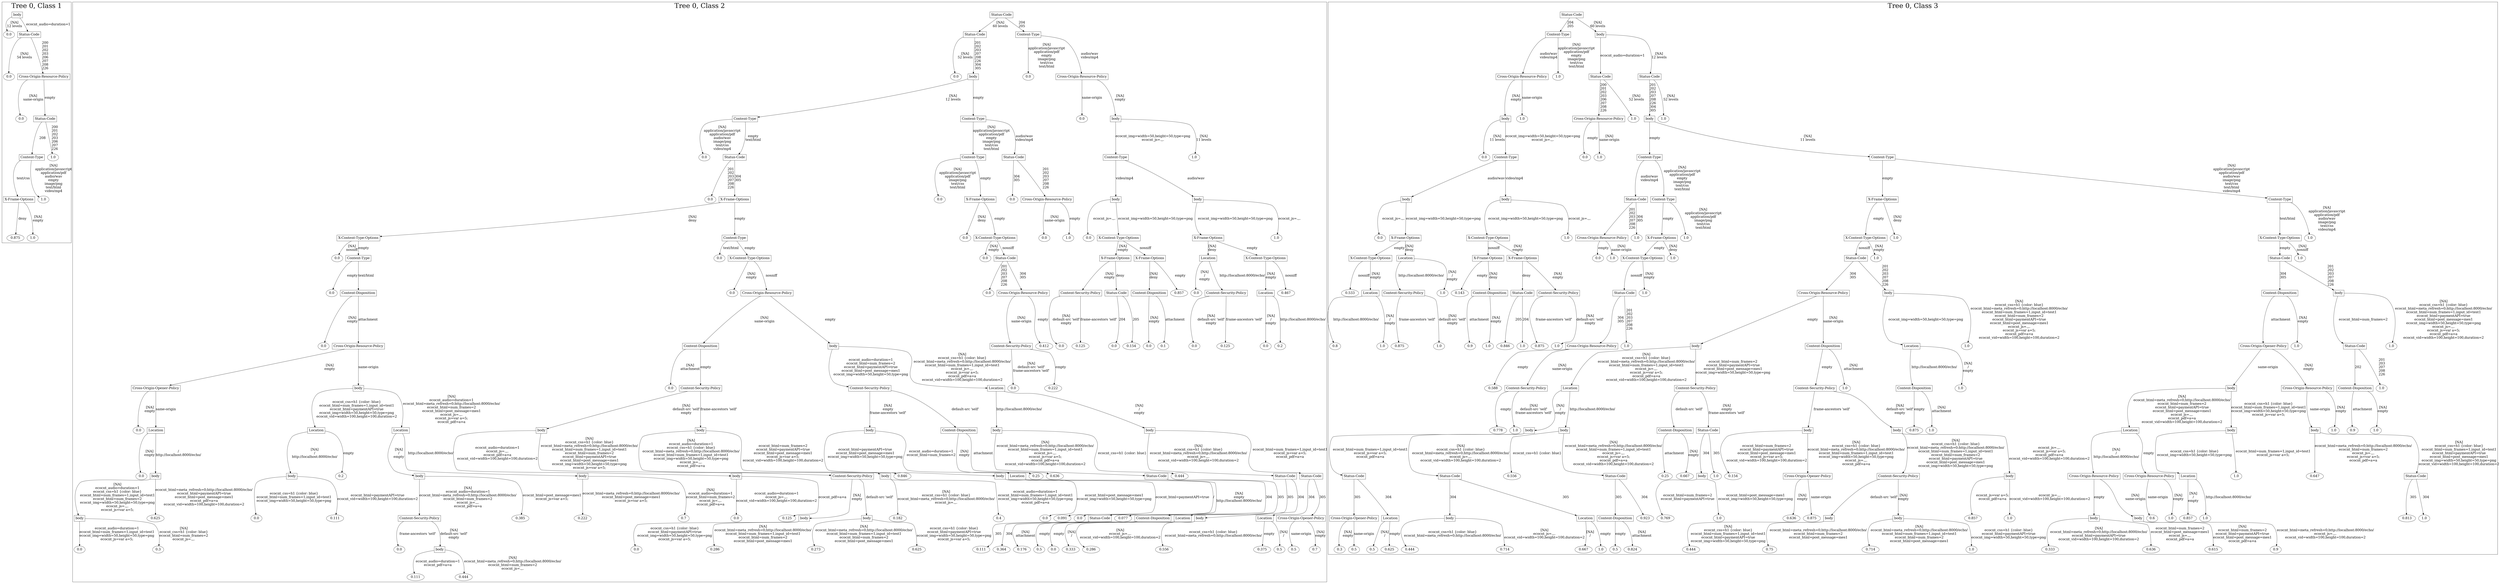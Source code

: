 /*
Generated by:
    http://https://github.com/h2oai/h2o-3/tree/master/h2o-genmodel/src/main/java/hex/genmodel/tools/PrintMojo.java
*/

/*
On a mac:

$ brew install graphviz
$ dot -Tpng file.gv -o file.png
$ open file.png
*/

digraph G {

subgraph cluster_0 {
/* Nodes */

/* Level 0 */
{
"SG_0_Node_0" [shape=box, fontsize=20, label="body"]
}

/* Level 1 */
{
"SG_0_Node_7" [fontsize=20, label="0.0"]
"SG_0_Node_1" [shape=box, fontsize=20, label="Status-Code"]
}

/* Level 2 */
{
"SG_0_Node_8" [fontsize=20, label="0.0"]
"SG_0_Node_2" [shape=box, fontsize=20, label="Cross-Origin-Resource-Policy"]
}

/* Level 3 */
{
"SG_0_Node_9" [fontsize=20, label="0.0"]
"SG_0_Node_3" [shape=box, fontsize=20, label="Status-Code"]
}

/* Level 4 */
{
"SG_0_Node_4" [shape=box, fontsize=20, label="Content-Type"]
"SG_0_Node_10" [fontsize=20, label="1.0"]
}

/* Level 5 */
{
"SG_0_Node_5" [shape=box, fontsize=20, label="X-Frame-Options"]
"SG_0_Node_11" [fontsize=20, label="1.0"]
}

/* Level 6 */
{
"SG_0_Node_12" [fontsize=20, label="0.875"]
"SG_0_Node_13" [fontsize=20, label="1.0"]
}

/* Edges */
"SG_0_Node_0" -> "SG_0_Node_7" [fontsize=20, label="[NA]
12 levels
"]
"SG_0_Node_0" -> "SG_0_Node_1" [fontsize=20, label="ecocnt_audio=duration=1
"]
"SG_0_Node_1" -> "SG_0_Node_8" [fontsize=20, label="[NA]
54 levels
"]
"SG_0_Node_1" -> "SG_0_Node_2" [fontsize=20, label="200
201
202
203
206
207
208
226
"]
"SG_0_Node_2" -> "SG_0_Node_9" [fontsize=20, label="[NA]
same-origin
"]
"SG_0_Node_2" -> "SG_0_Node_3" [fontsize=20, label="empty
"]
"SG_0_Node_3" -> "SG_0_Node_4" [fontsize=20, label="208
"]
"SG_0_Node_3" -> "SG_0_Node_10" [fontsize=20, label="200
201
202
203
206
207
226
"]
"SG_0_Node_4" -> "SG_0_Node_5" [fontsize=20, label="text/css
"]
"SG_0_Node_4" -> "SG_0_Node_11" [fontsize=20, label="[NA]
application/javascript
application/pdf
audio/wav
empty
image/png
text/html
video/mp4
"]
"SG_0_Node_5" -> "SG_0_Node_12" [fontsize=20, label="deny
"]
"SG_0_Node_5" -> "SG_0_Node_13" [fontsize=20, label="[NA]
empty
"]

fontsize=40
label="Tree 0, Class 1"
}

subgraph cluster_1 {
/* Nodes */

/* Level 0 */
{
"SG_1_Node_0" [shape=box, fontsize=20, label="Status-Code"]
}

/* Level 1 */
{
"SG_1_Node_1" [shape=box, fontsize=20, label="Status-Code"]
"SG_1_Node_2" [shape=box, fontsize=20, label="Content-Type"]
}

/* Level 2 */
{
"SG_1_Node_125" [fontsize=20, label="0.0"]
"SG_1_Node_4" [shape=box, fontsize=20, label="body"]
"SG_1_Node_126" [fontsize=20, label="0.0"]
"SG_1_Node_6" [shape=box, fontsize=20, label="Cross-Origin-Resource-Policy"]
}

/* Level 3 */
{
"SG_1_Node_7" [shape=box, fontsize=20, label="Content-Type"]
"SG_1_Node_8" [shape=box, fontsize=20, label="Content-Type"]
"SG_1_Node_127" [fontsize=20, label="0.0"]
"SG_1_Node_10" [shape=box, fontsize=20, label="body"]
}

/* Level 4 */
{
"SG_1_Node_128" [fontsize=20, label="0.0"]
"SG_1_Node_12" [shape=box, fontsize=20, label="Status-Code"]
"SG_1_Node_13" [shape=box, fontsize=20, label="Content-Type"]
"SG_1_Node_14" [shape=box, fontsize=20, label="Status-Code"]
"SG_1_Node_15" [shape=box, fontsize=20, label="Content-Type"]
"SG_1_Node_129" [fontsize=20, label="1.0"]
}

/* Level 5 */
{
"SG_1_Node_130" [fontsize=20, label="0.0"]
"SG_1_Node_17" [shape=box, fontsize=20, label="X-Frame-Options"]
"SG_1_Node_131" [fontsize=20, label="0.0"]
"SG_1_Node_19" [shape=box, fontsize=20, label="X-Frame-Options"]
"SG_1_Node_132" [fontsize=20, label="0.0"]
"SG_1_Node_20" [shape=box, fontsize=20, label="Cross-Origin-Resource-Policy"]
"SG_1_Node_21" [shape=box, fontsize=20, label="body"]
"SG_1_Node_22" [shape=box, fontsize=20, label="body"]
}

/* Level 6 */
{
"SG_1_Node_23" [shape=box, fontsize=20, label="X-Content-Type-Options"]
"SG_1_Node_24" [shape=box, fontsize=20, label="Content-Type"]
"SG_1_Node_133" [fontsize=20, label="0.0"]
"SG_1_Node_25" [shape=box, fontsize=20, label="X-Content-Type-Options"]
"SG_1_Node_134" [fontsize=20, label="0.0"]
"SG_1_Node_135" [fontsize=20, label="1.0"]
"SG_1_Node_136" [fontsize=20, label="0.0"]
"SG_1_Node_26" [shape=box, fontsize=20, label="X-Content-Type-Options"]
"SG_1_Node_27" [shape=box, fontsize=20, label="X-Frame-Options"]
"SG_1_Node_137" [fontsize=20, label="1.0"]
}

/* Level 7 */
{
"SG_1_Node_138" [fontsize=20, label="0.0"]
"SG_1_Node_28" [shape=box, fontsize=20, label="Content-Type"]
"SG_1_Node_139" [fontsize=20, label="0.0"]
"SG_1_Node_29" [shape=box, fontsize=20, label="X-Content-Type-Options"]
"SG_1_Node_140" [fontsize=20, label="0.0"]
"SG_1_Node_30" [shape=box, fontsize=20, label="Status-Code"]
"SG_1_Node_31" [shape=box, fontsize=20, label="X-Frame-Options"]
"SG_1_Node_32" [shape=box, fontsize=20, label="X-Frame-Options"]
"SG_1_Node_33" [shape=box, fontsize=20, label="Location"]
"SG_1_Node_34" [shape=box, fontsize=20, label="X-Content-Type-Options"]
}

/* Level 8 */
{
"SG_1_Node_141" [fontsize=20, label="0.0"]
"SG_1_Node_35" [shape=box, fontsize=20, label="Content-Disposition"]
"SG_1_Node_142" [fontsize=20, label="0.0"]
"SG_1_Node_36" [shape=box, fontsize=20, label="Cross-Origin-Resource-Policy"]
"SG_1_Node_143" [fontsize=20, label="0.0"]
"SG_1_Node_37" [shape=box, fontsize=20, label="Cross-Origin-Resource-Policy"]
"SG_1_Node_38" [shape=box, fontsize=20, label="Content-Security-Policy"]
"SG_1_Node_39" [shape=box, fontsize=20, label="Status-Code"]
"SG_1_Node_40" [shape=box, fontsize=20, label="Content-Disposition"]
"SG_1_Node_144" [fontsize=20, label="0.857"]
"SG_1_Node_145" [fontsize=20, label="0.0"]
"SG_1_Node_42" [shape=box, fontsize=20, label="Content-Security-Policy"]
"SG_1_Node_43" [shape=box, fontsize=20, label="Location"]
"SG_1_Node_146" [fontsize=20, label="0.467"]
}

/* Level 9 */
{
"SG_1_Node_147" [fontsize=20, label="0.0"]
"SG_1_Node_45" [shape=box, fontsize=20, label="Cross-Origin-Resource-Policy"]
"SG_1_Node_46" [shape=box, fontsize=20, label="Content-Disposition"]
"SG_1_Node_47" [shape=box, fontsize=20, label="body"]
"SG_1_Node_48" [shape=box, fontsize=20, label="Content-Security-Policy"]
"SG_1_Node_148" [fontsize=20, label="0.412"]
"SG_1_Node_149" [fontsize=20, label="0.0"]
"SG_1_Node_150" [fontsize=20, label="0.125"]
"SG_1_Node_151" [fontsize=20, label="0.0"]
"SG_1_Node_152" [fontsize=20, label="0.154"]
"SG_1_Node_153" [fontsize=20, label="0.0"]
"SG_1_Node_154" [fontsize=20, label="0.1"]
"SG_1_Node_155" [fontsize=20, label="0.0"]
"SG_1_Node_156" [fontsize=20, label="0.125"]
"SG_1_Node_157" [fontsize=20, label="0.0"]
"SG_1_Node_158" [fontsize=20, label="0.2"]
}

/* Level 10 */
{
"SG_1_Node_55" [shape=box, fontsize=20, label="Cross-Origin-Opener-Policy"]
"SG_1_Node_56" [shape=box, fontsize=20, label="body"]
"SG_1_Node_159" [fontsize=20, label="0.0"]
"SG_1_Node_57" [shape=box, fontsize=20, label="Content-Security-Policy"]
"SG_1_Node_58" [shape=box, fontsize=20, label="Content-Security-Policy"]
"SG_1_Node_59" [shape=box, fontsize=20, label="Location"]
"SG_1_Node_160" [fontsize=20, label="0.0"]
"SG_1_Node_161" [fontsize=20, label="0.222"]
}

/* Level 11 */
{
"SG_1_Node_162" [fontsize=20, label="0.0"]
"SG_1_Node_61" [shape=box, fontsize=20, label="Location"]
"SG_1_Node_62" [shape=box, fontsize=20, label="Location"]
"SG_1_Node_63" [shape=box, fontsize=20, label="Location"]
"SG_1_Node_64" [shape=box, fontsize=20, label="body"]
"SG_1_Node_65" [shape=box, fontsize=20, label="body"]
"SG_1_Node_66" [shape=box, fontsize=20, label="body"]
"SG_1_Node_67" [shape=box, fontsize=20, label="Content-Disposition"]
"SG_1_Node_68" [shape=box, fontsize=20, label="body"]
"SG_1_Node_69" [shape=box, fontsize=20, label="body"]
}

/* Level 12 */
{
"SG_1_Node_163" [fontsize=20, label="0.0"]
"SG_1_Node_70" [shape=box, fontsize=20, label="body"]
"SG_1_Node_71" [shape=box, fontsize=20, label="body"]
"SG_1_Node_164" [fontsize=20, label="0.2"]
"SG_1_Node_73" [shape=box, fontsize=20, label="body"]
"SG_1_Node_74" [shape=box, fontsize=20, label="body"]
"SG_1_Node_75" [shape=box, fontsize=20, label="body"]
"SG_1_Node_76" [shape=box, fontsize=20, label="Content-Security-Policy"]
"SG_1_Node_77" [shape=box, fontsize=20, label="body"]
"SG_1_Node_165" [fontsize=20, label="0.846"]
"SG_1_Node_79" [shape=box, fontsize=20, label="body"]
"SG_1_Node_80" [shape=box, fontsize=20, label="Location"]
"SG_1_Node_166" [fontsize=20, label="0.25"]
"SG_1_Node_167" [fontsize=20, label="0.636"]
"SG_1_Node_83" [shape=box, fontsize=20, label="Status-Code"]
"SG_1_Node_168" [fontsize=20, label="0.444"]
"SG_1_Node_85" [shape=box, fontsize=20, label="Status-Code"]
"SG_1_Node_86" [shape=box, fontsize=20, label="Status-Code"]
}

/* Level 13 */
{
"SG_1_Node_87" [shape=box, fontsize=20, label="body"]
"SG_1_Node_169" [fontsize=20, label="0.625"]
"SG_1_Node_170" [fontsize=20, label="0.0"]
"SG_1_Node_171" [fontsize=20, label="0.111"]
"SG_1_Node_90" [shape=box, fontsize=20, label="Content-Security-Policy"]
"SG_1_Node_172" [fontsize=20, label="0.385"]
"SG_1_Node_173" [fontsize=20, label="0.222"]
"SG_1_Node_174" [fontsize=20, label="0.7"]
"SG_1_Node_175" [fontsize=20, label="0.0"]
"SG_1_Node_176" [fontsize=20, label="0.125"]
"SG_1_Node_95" [shape=box, fontsize=20, label="body"]
"SG_1_Node_96" [shape=box, fontsize=20, label="body"]
"SG_1_Node_177" [fontsize=20, label="0.182"]
"SG_1_Node_178" [fontsize=20, label="0.4"]
"SG_1_Node_179" [fontsize=20, label="0.0"]
"SG_1_Node_180" [fontsize=20, label="0.091"]
"SG_1_Node_181" [fontsize=20, label="0.0"]
"SG_1_Node_100" [shape=box, fontsize=20, label="Status-Code"]
"SG_1_Node_182" [fontsize=20, label="0.077"]
"SG_1_Node_102" [shape=box, fontsize=20, label="Content-Disposition"]
"SG_1_Node_103" [shape=box, fontsize=20, label="Location"]
"SG_1_Node_104" [shape=box, fontsize=20, label="body"]
"SG_1_Node_105" [shape=box, fontsize=20, label="Location"]
"SG_1_Node_106" [shape=box, fontsize=20, label="Cross-Origin-Opener-Policy"]
}

/* Level 14 */
{
"SG_1_Node_183" [fontsize=20, label="0.0"]
"SG_1_Node_184" [fontsize=20, label="0.3"]
"SG_1_Node_185" [fontsize=20, label="0.0"]
"SG_1_Node_108" [shape=box, fontsize=20, label="body"]
"SG_1_Node_186" [fontsize=20, label="0.0"]
"SG_1_Node_187" [fontsize=20, label="0.286"]
"SG_1_Node_188" [fontsize=20, label="0.273"]
"SG_1_Node_189" [fontsize=20, label="0.625"]
"SG_1_Node_190" [fontsize=20, label="0.111"]
"SG_1_Node_191" [fontsize=20, label="0.364"]
"SG_1_Node_192" [fontsize=20, label="0.176"]
"SG_1_Node_193" [fontsize=20, label="0.5"]
"SG_1_Node_194" [fontsize=20, label="0.0"]
"SG_1_Node_195" [fontsize=20, label="0.333"]
"SG_1_Node_196" [fontsize=20, label="0.286"]
"SG_1_Node_197" [fontsize=20, label="0.556"]
"SG_1_Node_198" [fontsize=20, label="0.375"]
"SG_1_Node_199" [fontsize=20, label="0.5"]
"SG_1_Node_200" [fontsize=20, label="0.5"]
"SG_1_Node_201" [fontsize=20, label="0.7"]
}

/* Level 15 */
{
"SG_1_Node_202" [fontsize=20, label="0.111"]
"SG_1_Node_203" [fontsize=20, label="0.444"]
}

/* Edges */
"SG_1_Node_0" -> "SG_1_Node_1" [fontsize=20, label="[NA]
60 levels
"]
"SG_1_Node_0" -> "SG_1_Node_2" [fontsize=20, label="204
205
"]
"SG_1_Node_2" -> "SG_1_Node_126" [fontsize=20, label="[NA]
application/javascript
application/pdf
empty
image/png
text/css
text/html
"]
"SG_1_Node_2" -> "SG_1_Node_6" [fontsize=20, label="audio/wav
video/mp4
"]
"SG_1_Node_6" -> "SG_1_Node_127" [fontsize=20, label="same-origin
"]
"SG_1_Node_6" -> "SG_1_Node_10" [fontsize=20, label="[NA]
empty
"]
"SG_1_Node_10" -> "SG_1_Node_15" [fontsize=20, label="ecocnt_img=width=50,height=50,type=png
ecocnt_js=.,,.
"]
"SG_1_Node_10" -> "SG_1_Node_129" [fontsize=20, label="[NA]
11 levels
"]
"SG_1_Node_15" -> "SG_1_Node_21" [fontsize=20, label="video/mp4
"]
"SG_1_Node_15" -> "SG_1_Node_22" [fontsize=20, label="audio/wav
"]
"SG_1_Node_22" -> "SG_1_Node_27" [fontsize=20, label="ecocnt_img=width=50,height=50,type=png
"]
"SG_1_Node_22" -> "SG_1_Node_137" [fontsize=20, label="ecocnt_js=.,,.
"]
"SG_1_Node_27" -> "SG_1_Node_33" [fontsize=20, label="[NA]
deny
"]
"SG_1_Node_27" -> "SG_1_Node_34" [fontsize=20, label="empty
"]
"SG_1_Node_34" -> "SG_1_Node_43" [fontsize=20, label="[NA]
empty
"]
"SG_1_Node_34" -> "SG_1_Node_146" [fontsize=20, label="nosniff
"]
"SG_1_Node_43" -> "SG_1_Node_157" [fontsize=20, label="[NA]
/
empty
"]
"SG_1_Node_43" -> "SG_1_Node_158" [fontsize=20, label="http://localhost:8000/echo/
"]
"SG_1_Node_33" -> "SG_1_Node_145" [fontsize=20, label="[NA]
/
empty
"]
"SG_1_Node_33" -> "SG_1_Node_42" [fontsize=20, label="http://localhost:8000/echo/
"]
"SG_1_Node_42" -> "SG_1_Node_155" [fontsize=20, label="[NA]
default-src 'self'
empty
"]
"SG_1_Node_42" -> "SG_1_Node_156" [fontsize=20, label="frame-ancestors 'self'
"]
"SG_1_Node_21" -> "SG_1_Node_136" [fontsize=20, label="ecocnt_js=.,,.
"]
"SG_1_Node_21" -> "SG_1_Node_26" [fontsize=20, label="ecocnt_img=width=50,height=50,type=png
"]
"SG_1_Node_26" -> "SG_1_Node_31" [fontsize=20, label="[NA]
empty
"]
"SG_1_Node_26" -> "SG_1_Node_32" [fontsize=20, label="nosniff
"]
"SG_1_Node_32" -> "SG_1_Node_40" [fontsize=20, label="[NA]
deny
"]
"SG_1_Node_32" -> "SG_1_Node_144" [fontsize=20, label="empty
"]
"SG_1_Node_40" -> "SG_1_Node_153" [fontsize=20, label="[NA]
empty
"]
"SG_1_Node_40" -> "SG_1_Node_154" [fontsize=20, label="attachment
"]
"SG_1_Node_31" -> "SG_1_Node_38" [fontsize=20, label="[NA]
empty
"]
"SG_1_Node_31" -> "SG_1_Node_39" [fontsize=20, label="deny
"]
"SG_1_Node_39" -> "SG_1_Node_151" [fontsize=20, label="204
"]
"SG_1_Node_39" -> "SG_1_Node_152" [fontsize=20, label="205
"]
"SG_1_Node_38" -> "SG_1_Node_149" [fontsize=20, label="[NA]
default-src 'self'
empty
"]
"SG_1_Node_38" -> "SG_1_Node_150" [fontsize=20, label="frame-ancestors 'self'
"]
"SG_1_Node_1" -> "SG_1_Node_125" [fontsize=20, label="[NA]
52 levels
"]
"SG_1_Node_1" -> "SG_1_Node_4" [fontsize=20, label="201
202
203
207
208
226
304
305
"]
"SG_1_Node_4" -> "SG_1_Node_7" [fontsize=20, label="[NA]
12 levels
"]
"SG_1_Node_4" -> "SG_1_Node_8" [fontsize=20, label="empty
"]
"SG_1_Node_8" -> "SG_1_Node_13" [fontsize=20, label="[NA]
application/javascript
application/pdf
empty
image/png
text/css
text/html
"]
"SG_1_Node_8" -> "SG_1_Node_14" [fontsize=20, label="audio/wav
video/mp4
"]
"SG_1_Node_14" -> "SG_1_Node_132" [fontsize=20, label="304
305
"]
"SG_1_Node_14" -> "SG_1_Node_20" [fontsize=20, label="201
202
203
207
208
226
"]
"SG_1_Node_20" -> "SG_1_Node_134" [fontsize=20, label="[NA]
same-origin
"]
"SG_1_Node_20" -> "SG_1_Node_135" [fontsize=20, label="empty
"]
"SG_1_Node_13" -> "SG_1_Node_131" [fontsize=20, label="[NA]
application/javascript
application/pdf
image/png
text/css
text/html
"]
"SG_1_Node_13" -> "SG_1_Node_19" [fontsize=20, label="empty
"]
"SG_1_Node_19" -> "SG_1_Node_133" [fontsize=20, label="[NA]
deny
"]
"SG_1_Node_19" -> "SG_1_Node_25" [fontsize=20, label="empty
"]
"SG_1_Node_25" -> "SG_1_Node_140" [fontsize=20, label="[NA]
empty
"]
"SG_1_Node_25" -> "SG_1_Node_30" [fontsize=20, label="nosniff
"]
"SG_1_Node_30" -> "SG_1_Node_143" [fontsize=20, label="201
202
203
207
208
226
"]
"SG_1_Node_30" -> "SG_1_Node_37" [fontsize=20, label="304
305
"]
"SG_1_Node_37" -> "SG_1_Node_48" [fontsize=20, label="[NA]
same-origin
"]
"SG_1_Node_37" -> "SG_1_Node_148" [fontsize=20, label="empty
"]
"SG_1_Node_48" -> "SG_1_Node_160" [fontsize=20, label="[NA]
default-src 'self'
frame-ancestors 'self'
"]
"SG_1_Node_48" -> "SG_1_Node_161" [fontsize=20, label="empty
"]
"SG_1_Node_7" -> "SG_1_Node_128" [fontsize=20, label="[NA]
application/javascript
application/pdf
audio/wav
image/png
text/css
video/mp4
"]
"SG_1_Node_7" -> "SG_1_Node_12" [fontsize=20, label="empty
text/html
"]
"SG_1_Node_12" -> "SG_1_Node_130" [fontsize=20, label="201
202
203
207
208
226
"]
"SG_1_Node_12" -> "SG_1_Node_17" [fontsize=20, label="304
305
"]
"SG_1_Node_17" -> "SG_1_Node_23" [fontsize=20, label="[NA]
deny
"]
"SG_1_Node_17" -> "SG_1_Node_24" [fontsize=20, label="empty
"]
"SG_1_Node_24" -> "SG_1_Node_139" [fontsize=20, label="text/html
"]
"SG_1_Node_24" -> "SG_1_Node_29" [fontsize=20, label="empty
"]
"SG_1_Node_29" -> "SG_1_Node_142" [fontsize=20, label="[NA]
empty
"]
"SG_1_Node_29" -> "SG_1_Node_36" [fontsize=20, label="nosniff
"]
"SG_1_Node_36" -> "SG_1_Node_46" [fontsize=20, label="[NA]
same-origin
"]
"SG_1_Node_36" -> "SG_1_Node_47" [fontsize=20, label="empty
"]
"SG_1_Node_47" -> "SG_1_Node_58" [fontsize=20, label="ecocnt_audio=duration=1
ecocnt_html=num_frames=2
ecocnt_html=paymentAPI=true
ecocnt_html=post_message=mes1
ecocnt_img=width=50,height=50,type=png
"]
"SG_1_Node_47" -> "SG_1_Node_59" [fontsize=20, label="[NA]
ecocnt_css=h1 {color: blue}
ecocnt_html=meta_refresh=0;http://localhost:8000/echo/
ecocnt_html=num_frames=1,input_id=test1
ecocnt_js=.,,.
ecocnt_js=var a=5;
ecocnt_pdf=a=a
ecocnt_vid=width=100,height=100,duration=2
"]
"SG_1_Node_59" -> "SG_1_Node_68" [fontsize=20, label="http://localhost:8000/echo/
"]
"SG_1_Node_59" -> "SG_1_Node_69" [fontsize=20, label="[NA]
/
empty
"]
"SG_1_Node_69" -> "SG_1_Node_85" [fontsize=20, label="[NA]
ecocnt_css=h1 {color: blue}
ecocnt_html=meta_refresh=0;http://localhost:8000/echo/
ecocnt_js=.,,.
ecocnt_vid=width=100,height=100,duration=2
"]
"SG_1_Node_69" -> "SG_1_Node_86" [fontsize=20, label="ecocnt_html=num_frames=1,input_id=test1
ecocnt_js=var a=5;
ecocnt_pdf=a=a
"]
"SG_1_Node_86" -> "SG_1_Node_105" [fontsize=20, label="304
"]
"SG_1_Node_86" -> "SG_1_Node_106" [fontsize=20, label="305
"]
"SG_1_Node_106" -> "SG_1_Node_200" [fontsize=20, label="same-origin
"]
"SG_1_Node_106" -> "SG_1_Node_201" [fontsize=20, label="[NA]
empty
"]
"SG_1_Node_105" -> "SG_1_Node_198" [fontsize=20, label="empty
"]
"SG_1_Node_105" -> "SG_1_Node_199" [fontsize=20, label="[NA]
/
"]
"SG_1_Node_85" -> "SG_1_Node_103" [fontsize=20, label="305
"]
"SG_1_Node_85" -> "SG_1_Node_104" [fontsize=20, label="304
"]
"SG_1_Node_104" -> "SG_1_Node_196" [fontsize=20, label="[NA]
ecocnt_js=.,,.
ecocnt_vid=width=100,height=100,duration=2
"]
"SG_1_Node_104" -> "SG_1_Node_197" [fontsize=20, label="ecocnt_css=h1 {color: blue}
ecocnt_html=meta_refresh=0;http://localhost:8000/echo/
"]
"SG_1_Node_103" -> "SG_1_Node_194" [fontsize=20, label="empty
"]
"SG_1_Node_103" -> "SG_1_Node_195" [fontsize=20, label="[NA]
/
"]
"SG_1_Node_68" -> "SG_1_Node_83" [fontsize=20, label="[NA]
ecocnt_html=meta_refresh=0;http://localhost:8000/echo/
ecocnt_html=num_frames=1,input_id=test1
ecocnt_js=.,,.
ecocnt_js=var a=5;
ecocnt_pdf=a=a
ecocnt_vid=width=100,height=100,duration=2
"]
"SG_1_Node_68" -> "SG_1_Node_168" [fontsize=20, label="ecocnt_css=h1 {color: blue}
"]
"SG_1_Node_83" -> "SG_1_Node_182" [fontsize=20, label="304
"]
"SG_1_Node_83" -> "SG_1_Node_102" [fontsize=20, label="305
"]
"SG_1_Node_102" -> "SG_1_Node_192" [fontsize=20, label="[NA]
attachment
"]
"SG_1_Node_102" -> "SG_1_Node_193" [fontsize=20, label="empty
"]
"SG_1_Node_58" -> "SG_1_Node_66" [fontsize=20, label="[NA]
empty
frame-ancestors 'self'
"]
"SG_1_Node_58" -> "SG_1_Node_67" [fontsize=20, label="default-src 'self'
"]
"SG_1_Node_67" -> "SG_1_Node_166" [fontsize=20, label="[NA]
empty
"]
"SG_1_Node_67" -> "SG_1_Node_167" [fontsize=20, label="attachment
"]
"SG_1_Node_66" -> "SG_1_Node_79" [fontsize=20, label="ecocnt_html=paymentAPI=true
ecocnt_html=post_message=mes1
ecocnt_img=width=50,height=50,type=png
"]
"SG_1_Node_66" -> "SG_1_Node_80" [fontsize=20, label="ecocnt_audio=duration=1
ecocnt_html=num_frames=2
"]
"SG_1_Node_80" -> "SG_1_Node_181" [fontsize=20, label="/
"]
"SG_1_Node_80" -> "SG_1_Node_100" [fontsize=20, label="[NA]
empty
http://localhost:8000/echo/
"]
"SG_1_Node_100" -> "SG_1_Node_190" [fontsize=20, label="305
"]
"SG_1_Node_100" -> "SG_1_Node_191" [fontsize=20, label="304
"]
"SG_1_Node_79" -> "SG_1_Node_179" [fontsize=20, label="ecocnt_html=post_message=mes1
ecocnt_img=width=50,height=50,type=png
"]
"SG_1_Node_79" -> "SG_1_Node_180" [fontsize=20, label="ecocnt_html=paymentAPI=true
"]
"SG_1_Node_46" -> "SG_1_Node_159" [fontsize=20, label="[NA]
attachment
"]
"SG_1_Node_46" -> "SG_1_Node_57" [fontsize=20, label="empty
"]
"SG_1_Node_57" -> "SG_1_Node_64" [fontsize=20, label="[NA]
default-src 'self'
empty
"]
"SG_1_Node_57" -> "SG_1_Node_65" [fontsize=20, label="frame-ancestors 'self'
"]
"SG_1_Node_65" -> "SG_1_Node_77" [fontsize=20, label="[NA]
ecocnt_audio=duration=1
ecocnt_css=h1 {color: blue}
ecocnt_html=meta_refresh=0;http://localhost:8000/echo/
ecocnt_html=num_frames=1,input_id=test1
ecocnt_img=width=50,height=50,type=png
ecocnt_js=.,,.
ecocnt_pdf=a=a
"]
"SG_1_Node_65" -> "SG_1_Node_165" [fontsize=20, label="ecocnt_html=num_frames=2
ecocnt_html=paymentAPI=true
ecocnt_html=post_message=mes1
ecocnt_js=var a=5;
ecocnt_vid=width=100,height=100,duration=2
"]
"SG_1_Node_77" -> "SG_1_Node_177" [fontsize=20, label="[NA]
ecocnt_css=h1 {color: blue}
ecocnt_html=meta_refresh=0;http://localhost:8000/echo/
ecocnt_js=.,,.
"]
"SG_1_Node_77" -> "SG_1_Node_178" [fontsize=20, label="ecocnt_audio=duration=1
ecocnt_html=num_frames=1,input_id=test1
ecocnt_img=width=50,height=50,type=png
ecocnt_pdf=a=a
"]
"SG_1_Node_64" -> "SG_1_Node_75" [fontsize=20, label="ecocnt_audio=duration=1
ecocnt_js=.,,.
ecocnt_pdf=a=a
ecocnt_vid=width=100,height=100,duration=2
"]
"SG_1_Node_64" -> "SG_1_Node_76" [fontsize=20, label="[NA]
ecocnt_css=h1 {color: blue}
ecocnt_html=meta_refresh=0;http://localhost:8000/echo/
ecocnt_html=num_frames=1,input_id=test1
ecocnt_html=num_frames=2
ecocnt_html=paymentAPI=true
ecocnt_html=post_message=mes1
ecocnt_img=width=50,height=50,type=png
ecocnt_js=var a=5;
"]
"SG_1_Node_76" -> "SG_1_Node_95" [fontsize=20, label="[NA]
empty
"]
"SG_1_Node_76" -> "SG_1_Node_96" [fontsize=20, label="default-src 'self'
"]
"SG_1_Node_96" -> "SG_1_Node_188" [fontsize=20, label="[NA]
ecocnt_html=meta_refresh=0;http://localhost:8000/echo/
ecocnt_html=num_frames=1,input_id=test1
ecocnt_html=num_frames=2
ecocnt_html=post_message=mes1
"]
"SG_1_Node_96" -> "SG_1_Node_189" [fontsize=20, label="ecocnt_css=h1 {color: blue}
ecocnt_html=paymentAPI=true
ecocnt_img=width=50,height=50,type=png
ecocnt_js=var a=5;
"]
"SG_1_Node_95" -> "SG_1_Node_186" [fontsize=20, label="ecocnt_css=h1 {color: blue}
ecocnt_html=paymentAPI=true
ecocnt_img=width=50,height=50,type=png
ecocnt_js=var a=5;
"]
"SG_1_Node_95" -> "SG_1_Node_187" [fontsize=20, label="[NA]
ecocnt_html=meta_refresh=0;http://localhost:8000/echo/
ecocnt_html=num_frames=1,input_id=test1
ecocnt_html=num_frames=2
ecocnt_html=post_message=mes1
"]
"SG_1_Node_75" -> "SG_1_Node_175" [fontsize=20, label="ecocnt_audio=duration=1
ecocnt_js=.,,.
ecocnt_vid=width=100,height=100,duration=2
"]
"SG_1_Node_75" -> "SG_1_Node_176" [fontsize=20, label="ecocnt_pdf=a=a
"]
"SG_1_Node_23" -> "SG_1_Node_138" [fontsize=20, label="[NA]
nosniff
"]
"SG_1_Node_23" -> "SG_1_Node_28" [fontsize=20, label="empty
"]
"SG_1_Node_28" -> "SG_1_Node_141" [fontsize=20, label="empty
"]
"SG_1_Node_28" -> "SG_1_Node_35" [fontsize=20, label="text/html
"]
"SG_1_Node_35" -> "SG_1_Node_147" [fontsize=20, label="[NA]
empty
"]
"SG_1_Node_35" -> "SG_1_Node_45" [fontsize=20, label="attachment
"]
"SG_1_Node_45" -> "SG_1_Node_55" [fontsize=20, label="[NA]
empty
"]
"SG_1_Node_45" -> "SG_1_Node_56" [fontsize=20, label="same-origin
"]
"SG_1_Node_56" -> "SG_1_Node_62" [fontsize=20, label="ecocnt_css=h1 {color: blue}
ecocnt_html=num_frames=1,input_id=test1
ecocnt_html=paymentAPI=true
ecocnt_img=width=50,height=50,type=png
ecocnt_vid=width=100,height=100,duration=2
"]
"SG_1_Node_56" -> "SG_1_Node_63" [fontsize=20, label="[NA]
ecocnt_audio=duration=1
ecocnt_html=meta_refresh=0;http://localhost:8000/echo/
ecocnt_html=num_frames=2
ecocnt_html=post_message=mes1
ecocnt_js=.,,.
ecocnt_js=var a=5;
ecocnt_pdf=a=a
"]
"SG_1_Node_63" -> "SG_1_Node_73" [fontsize=20, label="[NA]
/
empty
"]
"SG_1_Node_63" -> "SG_1_Node_74" [fontsize=20, label="http://localhost:8000/echo/
"]
"SG_1_Node_74" -> "SG_1_Node_173" [fontsize=20, label="ecocnt_html=meta_refresh=0;http://localhost:8000/echo/
ecocnt_html=post_message=mes1
ecocnt_js=var a=5;
"]
"SG_1_Node_74" -> "SG_1_Node_174" [fontsize=20, label="[NA]
ecocnt_audio=duration=1
ecocnt_html=num_frames=2
ecocnt_js=.,,.
ecocnt_pdf=a=a
"]
"SG_1_Node_73" -> "SG_1_Node_90" [fontsize=20, label="[NA]
ecocnt_audio=duration=1
ecocnt_html=meta_refresh=0;http://localhost:8000/echo/
ecocnt_html=num_frames=2
ecocnt_js=.,,.
ecocnt_pdf=a=a
"]
"SG_1_Node_73" -> "SG_1_Node_172" [fontsize=20, label="ecocnt_html=post_message=mes1
ecocnt_js=var a=5;
"]
"SG_1_Node_90" -> "SG_1_Node_185" [fontsize=20, label="frame-ancestors 'self'
"]
"SG_1_Node_90" -> "SG_1_Node_108" [fontsize=20, label="[NA]
default-src 'self'
empty
"]
"SG_1_Node_108" -> "SG_1_Node_202" [fontsize=20, label="ecocnt_audio=duration=1
ecocnt_pdf=a=a
"]
"SG_1_Node_108" -> "SG_1_Node_203" [fontsize=20, label="[NA]
ecocnt_html=meta_refresh=0;http://localhost:8000/echo/
ecocnt_html=num_frames=2
ecocnt_js=.,,.
"]
"SG_1_Node_62" -> "SG_1_Node_71" [fontsize=20, label="[NA]
/
http://localhost:8000/echo/
"]
"SG_1_Node_62" -> "SG_1_Node_164" [fontsize=20, label="empty
"]
"SG_1_Node_71" -> "SG_1_Node_170" [fontsize=20, label="ecocnt_css=h1 {color: blue}
ecocnt_html=num_frames=1,input_id=test1
ecocnt_img=width=50,height=50,type=png
"]
"SG_1_Node_71" -> "SG_1_Node_171" [fontsize=20, label="ecocnt_html=paymentAPI=true
ecocnt_vid=width=100,height=100,duration=2
"]
"SG_1_Node_55" -> "SG_1_Node_162" [fontsize=20, label="[NA]
empty
"]
"SG_1_Node_55" -> "SG_1_Node_61" [fontsize=20, label="same-origin
"]
"SG_1_Node_61" -> "SG_1_Node_163" [fontsize=20, label="[NA]
empty
"]
"SG_1_Node_61" -> "SG_1_Node_70" [fontsize=20, label="/
http://localhost:8000/echo/
"]
"SG_1_Node_70" -> "SG_1_Node_87" [fontsize=20, label="[NA]
ecocnt_audio=duration=1
ecocnt_css=h1 {color: blue}
ecocnt_html=num_frames=1,input_id=test1
ecocnt_html=num_frames=2
ecocnt_img=width=50,height=50,type=png
ecocnt_js=.,,.
ecocnt_js=var a=5;
"]
"SG_1_Node_70" -> "SG_1_Node_169" [fontsize=20, label="ecocnt_html=meta_refresh=0;http://localhost:8000/echo/
ecocnt_html=paymentAPI=true
ecocnt_html=post_message=mes1
ecocnt_pdf=a=a
ecocnt_vid=width=100,height=100,duration=2
"]
"SG_1_Node_87" -> "SG_1_Node_183" [fontsize=20, label="ecocnt_audio=duration=1
ecocnt_html=num_frames=1,input_id=test1
ecocnt_img=width=50,height=50,type=png
ecocnt_js=var a=5;
"]
"SG_1_Node_87" -> "SG_1_Node_184" [fontsize=20, label="[NA]
ecocnt_css=h1 {color: blue}
ecocnt_html=num_frames=2
ecocnt_js=.,,.
"]

fontsize=40
label="Tree 0, Class 2"
}

subgraph cluster_2 {
/* Nodes */

/* Level 0 */
{
"SG_2_Node_0" [shape=box, fontsize=20, label="Status-Code"]
}

/* Level 1 */
{
"SG_2_Node_1" [shape=box, fontsize=20, label="Content-Type"]
"SG_2_Node_2" [shape=box, fontsize=20, label="body"]
}

/* Level 2 */
{
"SG_2_Node_3" [shape=box, fontsize=20, label="Cross-Origin-Resource-Policy"]
"SG_2_Node_130" [fontsize=20, label="1.0"]
"SG_2_Node_5" [shape=box, fontsize=20, label="Status-Code"]
"SG_2_Node_6" [shape=box, fontsize=20, label="Status-Code"]
}

/* Level 3 */
{
"SG_2_Node_7" [shape=box, fontsize=20, label="body"]
"SG_2_Node_131" [fontsize=20, label="1.0"]
"SG_2_Node_9" [shape=box, fontsize=20, label="Cross-Origin-Resource-Policy"]
"SG_2_Node_132" [fontsize=20, label="1.0"]
"SG_2_Node_11" [shape=box, fontsize=20, label="body"]
"SG_2_Node_133" [fontsize=20, label="1.0"]
}

/* Level 4 */
{
"SG_2_Node_134" [fontsize=20, label="0.0"]
"SG_2_Node_13" [shape=box, fontsize=20, label="Content-Type"]
"SG_2_Node_135" [fontsize=20, label="0.0"]
"SG_2_Node_136" [fontsize=20, label="1.0"]
"SG_2_Node_14" [shape=box, fontsize=20, label="Content-Type"]
"SG_2_Node_15" [shape=box, fontsize=20, label="Content-Type"]
}

/* Level 5 */
{
"SG_2_Node_16" [shape=box, fontsize=20, label="body"]
"SG_2_Node_17" [shape=box, fontsize=20, label="body"]
"SG_2_Node_18" [shape=box, fontsize=20, label="Status-Code"]
"SG_2_Node_19" [shape=box, fontsize=20, label="Content-Type"]
"SG_2_Node_20" [shape=box, fontsize=20, label="X-Frame-Options"]
"SG_2_Node_21" [shape=box, fontsize=20, label="Content-Type"]
}

/* Level 6 */
{
"SG_2_Node_137" [fontsize=20, label="0.0"]
"SG_2_Node_22" [shape=box, fontsize=20, label="X-Frame-Options"]
"SG_2_Node_23" [shape=box, fontsize=20, label="X-Content-Type-Options"]
"SG_2_Node_138" [fontsize=20, label="1.0"]
"SG_2_Node_24" [shape=box, fontsize=20, label="Cross-Origin-Resource-Policy"]
"SG_2_Node_139" [fontsize=20, label="1.0"]
"SG_2_Node_25" [shape=box, fontsize=20, label="X-Frame-Options"]
"SG_2_Node_140" [fontsize=20, label="1.0"]
"SG_2_Node_27" [shape=box, fontsize=20, label="X-Content-Type-Options"]
"SG_2_Node_141" [fontsize=20, label="1.0"]
"SG_2_Node_28" [shape=box, fontsize=20, label="X-Content-Type-Options"]
"SG_2_Node_142" [fontsize=20, label="1.0"]
}

/* Level 7 */
{
"SG_2_Node_30" [shape=box, fontsize=20, label="X-Content-Type-Options"]
"SG_2_Node_31" [shape=box, fontsize=20, label="Location"]
"SG_2_Node_32" [shape=box, fontsize=20, label="X-Frame-Options"]
"SG_2_Node_33" [shape=box, fontsize=20, label="X-Frame-Options"]
"SG_2_Node_143" [fontsize=20, label="0.0"]
"SG_2_Node_144" [fontsize=20, label="1.0"]
"SG_2_Node_34" [shape=box, fontsize=20, label="X-Content-Type-Options"]
"SG_2_Node_145" [fontsize=20, label="1.0"]
"SG_2_Node_35" [shape=box, fontsize=20, label="Status-Code"]
"SG_2_Node_146" [fontsize=20, label="1.0"]
"SG_2_Node_36" [shape=box, fontsize=20, label="Status-Code"]
"SG_2_Node_147" [fontsize=20, label="1.0"]
}

/* Level 8 */
{
"SG_2_Node_148" [fontsize=20, label="0.533"]
"SG_2_Node_38" [shape=box, fontsize=20, label="Location"]
"SG_2_Node_39" [shape=box, fontsize=20, label="Content-Security-Policy"]
"SG_2_Node_149" [fontsize=20, label="1.0"]
"SG_2_Node_150" [fontsize=20, label="0.143"]
"SG_2_Node_41" [shape=box, fontsize=20, label="Content-Disposition"]
"SG_2_Node_42" [shape=box, fontsize=20, label="Status-Code"]
"SG_2_Node_43" [shape=box, fontsize=20, label="Content-Security-Policy"]
"SG_2_Node_44" [shape=box, fontsize=20, label="Status-Code"]
"SG_2_Node_151" [fontsize=20, label="1.0"]
"SG_2_Node_45" [shape=box, fontsize=20, label="Cross-Origin-Resource-Policy"]
"SG_2_Node_46" [shape=box, fontsize=20, label="body"]
"SG_2_Node_47" [shape=box, fontsize=20, label="Content-Disposition"]
"SG_2_Node_48" [shape=box, fontsize=20, label="body"]
}

/* Level 9 */
{
"SG_2_Node_152" [fontsize=20, label="0.8"]
"SG_2_Node_153" [fontsize=20, label="1.0"]
"SG_2_Node_154" [fontsize=20, label="0.875"]
"SG_2_Node_155" [fontsize=20, label="1.0"]
"SG_2_Node_156" [fontsize=20, label="0.9"]
"SG_2_Node_157" [fontsize=20, label="1.0"]
"SG_2_Node_158" [fontsize=20, label="0.846"]
"SG_2_Node_159" [fontsize=20, label="1.0"]
"SG_2_Node_160" [fontsize=20, label="0.875"]
"SG_2_Node_161" [fontsize=20, label="1.0"]
"SG_2_Node_54" [shape=box, fontsize=20, label="Cross-Origin-Resource-Policy"]
"SG_2_Node_162" [fontsize=20, label="1.0"]
"SG_2_Node_55" [shape=box, fontsize=20, label="body"]
"SG_2_Node_56" [shape=box, fontsize=20, label="Content-Disposition"]
"SG_2_Node_57" [shape=box, fontsize=20, label="Location"]
"SG_2_Node_163" [fontsize=20, label="1.0"]
"SG_2_Node_58" [shape=box, fontsize=20, label="Cross-Origin-Opener-Policy"]
"SG_2_Node_164" [fontsize=20, label="1.0"]
"SG_2_Node_59" [shape=box, fontsize=20, label="Status-Code"]
"SG_2_Node_165" [fontsize=20, label="1.0"]
}

/* Level 10 */
{
"SG_2_Node_166" [fontsize=20, label="0.588"]
"SG_2_Node_61" [shape=box, fontsize=20, label="Content-Security-Policy"]
"SG_2_Node_62" [shape=box, fontsize=20, label="Location"]
"SG_2_Node_63" [shape=box, fontsize=20, label="Content-Security-Policy"]
"SG_2_Node_64" [shape=box, fontsize=20, label="Content-Security-Policy"]
"SG_2_Node_167" [fontsize=20, label="1.0"]
"SG_2_Node_65" [shape=box, fontsize=20, label="Content-Disposition"]
"SG_2_Node_168" [fontsize=20, label="1.0"]
"SG_2_Node_66" [shape=box, fontsize=20, label="body"]
"SG_2_Node_67" [shape=box, fontsize=20, label="Cross-Origin-Resource-Policy"]
"SG_2_Node_68" [shape=box, fontsize=20, label="Content-Disposition"]
"SG_2_Node_169" [fontsize=20, label="1.0"]
}

/* Level 11 */
{
"SG_2_Node_170" [fontsize=20, label="0.778"]
"SG_2_Node_171" [fontsize=20, label="1.0"]
"SG_2_Node_70" [shape=box, fontsize=20, label="body"]
"SG_2_Node_71" [shape=box, fontsize=20, label="body"]
"SG_2_Node_72" [shape=box, fontsize=20, label="Content-Disposition"]
"SG_2_Node_73" [shape=box, fontsize=20, label="Status-Code"]
"SG_2_Node_74" [shape=box, fontsize=20, label="body"]
"SG_2_Node_75" [shape=box, fontsize=20, label="body"]
"SG_2_Node_172" [fontsize=20, label="0.875"]
"SG_2_Node_173" [fontsize=20, label="1.0"]
"SG_2_Node_77" [shape=box, fontsize=20, label="Location"]
"SG_2_Node_78" [shape=box, fontsize=20, label="body"]
"SG_2_Node_79" [shape=box, fontsize=20, label="body"]
"SG_2_Node_174" [fontsize=20, label="1.0"]
"SG_2_Node_175" [fontsize=20, label="0.9"]
"SG_2_Node_176" [fontsize=20, label="1.0"]
}

/* Level 12 */
{
"SG_2_Node_81" [shape=box, fontsize=20, label="Status-Code"]
"SG_2_Node_82" [shape=box, fontsize=20, label="Status-Code"]
"SG_2_Node_177" [fontsize=20, label="0.556"]
"SG_2_Node_84" [shape=box, fontsize=20, label="Status-Code"]
"SG_2_Node_178" [fontsize=20, label="0.25"]
"SG_2_Node_179" [fontsize=20, label="0.667"]
"SG_2_Node_87" [shape=box, fontsize=20, label="body"]
"SG_2_Node_180" [fontsize=20, label="1.0"]
"SG_2_Node_181" [fontsize=20, label="0.154"]
"SG_2_Node_89" [shape=box, fontsize=20, label="Cross-Origin-Opener-Policy"]
"SG_2_Node_90" [shape=box, fontsize=20, label="Content-Security-Policy"]
"SG_2_Node_91" [shape=box, fontsize=20, label="body"]
"SG_2_Node_92" [shape=box, fontsize=20, label="Cross-Origin-Resource-Policy"]
"SG_2_Node_93" [shape=box, fontsize=20, label="Cross-Origin-Resource-Policy"]
"SG_2_Node_94" [shape=box, fontsize=20, label="Location"]
"SG_2_Node_182" [fontsize=20, label="1.0"]
"SG_2_Node_183" [fontsize=20, label="0.647"]
"SG_2_Node_96" [shape=box, fontsize=20, label="Status-Code"]
}

/* Level 13 */
{
"SG_2_Node_97" [shape=box, fontsize=20, label="Cross-Origin-Opener-Policy"]
"SG_2_Node_98" [shape=box, fontsize=20, label="Location"]
"SG_2_Node_99" [shape=box, fontsize=20, label="body"]
"SG_2_Node_100" [shape=box, fontsize=20, label="Location"]
"SG_2_Node_101" [shape=box, fontsize=20, label="Content-Disposition"]
"SG_2_Node_184" [fontsize=20, label="0.923"]
"SG_2_Node_185" [fontsize=20, label="0.769"]
"SG_2_Node_186" [fontsize=20, label="1.0"]
"SG_2_Node_187" [fontsize=20, label="0.636"]
"SG_2_Node_188" [fontsize=20, label="0.875"]
"SG_2_Node_106" [shape=box, fontsize=20, label="body"]
"SG_2_Node_107" [shape=box, fontsize=20, label="body"]
"SG_2_Node_189" [fontsize=20, label="0.857"]
"SG_2_Node_190" [fontsize=20, label="1.0"]
"SG_2_Node_109" [shape=box, fontsize=20, label="body"]
"SG_2_Node_110" [shape=box, fontsize=20, label="body"]
"SG_2_Node_191" [fontsize=20, label="0.6"]
"SG_2_Node_192" [fontsize=20, label="1.0"]
"SG_2_Node_193" [fontsize=20, label="0.857"]
"SG_2_Node_194" [fontsize=20, label="1.0"]
"SG_2_Node_195" [fontsize=20, label="0.813"]
"SG_2_Node_196" [fontsize=20, label="1.0"]
}

/* Level 14 */
{
"SG_2_Node_197" [fontsize=20, label="0.3"]
"SG_2_Node_198" [fontsize=20, label="0.5"]
"SG_2_Node_199" [fontsize=20, label="0.5"]
"SG_2_Node_200" [fontsize=20, label="0.625"]
"SG_2_Node_201" [fontsize=20, label="0.444"]
"SG_2_Node_202" [fontsize=20, label="0.714"]
"SG_2_Node_203" [fontsize=20, label="0.667"]
"SG_2_Node_204" [fontsize=20, label="1.0"]
"SG_2_Node_205" [fontsize=20, label="0.5"]
"SG_2_Node_206" [fontsize=20, label="0.824"]
"SG_2_Node_207" [fontsize=20, label="0.444"]
"SG_2_Node_208" [fontsize=20, label="0.75"]
"SG_2_Node_209" [fontsize=20, label="0.714"]
"SG_2_Node_210" [fontsize=20, label="1.0"]
"SG_2_Node_211" [fontsize=20, label="0.333"]
"SG_2_Node_212" [fontsize=20, label="0.636"]
"SG_2_Node_213" [fontsize=20, label="0.615"]
"SG_2_Node_214" [fontsize=20, label="0.9"]
}

/* Edges */
"SG_2_Node_0" -> "SG_2_Node_1" [fontsize=20, label="204
205
"]
"SG_2_Node_0" -> "SG_2_Node_2" [fontsize=20, label="[NA]
60 levels
"]
"SG_2_Node_2" -> "SG_2_Node_5" [fontsize=20, label="ecocnt_audio=duration=1
"]
"SG_2_Node_2" -> "SG_2_Node_6" [fontsize=20, label="[NA]
12 levels
"]
"SG_2_Node_6" -> "SG_2_Node_11" [fontsize=20, label="201
202
203
207
208
226
304
305
"]
"SG_2_Node_6" -> "SG_2_Node_133" [fontsize=20, label="[NA]
52 levels
"]
"SG_2_Node_11" -> "SG_2_Node_14" [fontsize=20, label="empty
"]
"SG_2_Node_11" -> "SG_2_Node_15" [fontsize=20, label="[NA]
11 levels
"]
"SG_2_Node_15" -> "SG_2_Node_20" [fontsize=20, label="empty
"]
"SG_2_Node_15" -> "SG_2_Node_21" [fontsize=20, label="[NA]
application/javascript
application/pdf
audio/wav
image/png
text/css
text/html
video/mp4
"]
"SG_2_Node_21" -> "SG_2_Node_28" [fontsize=20, label="text/html
"]
"SG_2_Node_21" -> "SG_2_Node_142" [fontsize=20, label="[NA]
application/javascript
application/pdf
audio/wav
image/png
text/css
video/mp4
"]
"SG_2_Node_28" -> "SG_2_Node_36" [fontsize=20, label="empty
"]
"SG_2_Node_28" -> "SG_2_Node_147" [fontsize=20, label="[NA]
nosniff
"]
"SG_2_Node_36" -> "SG_2_Node_47" [fontsize=20, label="304
305
"]
"SG_2_Node_36" -> "SG_2_Node_48" [fontsize=20, label="201
202
203
207
208
226
"]
"SG_2_Node_48" -> "SG_2_Node_59" [fontsize=20, label="ecocnt_html=num_frames=2
"]
"SG_2_Node_48" -> "SG_2_Node_165" [fontsize=20, label="[NA]
ecocnt_css=h1 {color: blue}
ecocnt_html=meta_refresh=0;http://localhost:8000/echo/
ecocnt_html=num_frames=1,input_id=test1
ecocnt_html=paymentAPI=true
ecocnt_html=post_message=mes1
ecocnt_img=width=50,height=50,type=png
ecocnt_js=.,,.
ecocnt_js=var a=5;
ecocnt_pdf=a=a
ecocnt_vid=width=100,height=100,duration=2
"]
"SG_2_Node_59" -> "SG_2_Node_68" [fontsize=20, label="202
"]
"SG_2_Node_59" -> "SG_2_Node_169" [fontsize=20, label="201
203
207
208
226
"]
"SG_2_Node_68" -> "SG_2_Node_175" [fontsize=20, label="attachment
"]
"SG_2_Node_68" -> "SG_2_Node_176" [fontsize=20, label="[NA]
empty
"]
"SG_2_Node_47" -> "SG_2_Node_58" [fontsize=20, label="attachment
"]
"SG_2_Node_47" -> "SG_2_Node_164" [fontsize=20, label="[NA]
empty
"]
"SG_2_Node_58" -> "SG_2_Node_66" [fontsize=20, label="same-origin
"]
"SG_2_Node_58" -> "SG_2_Node_67" [fontsize=20, label="[NA]
empty
"]
"SG_2_Node_67" -> "SG_2_Node_79" [fontsize=20, label="same-origin
"]
"SG_2_Node_67" -> "SG_2_Node_174" [fontsize=20, label="[NA]
empty
"]
"SG_2_Node_79" -> "SG_2_Node_183" [fontsize=20, label="ecocnt_html=meta_refresh=0;http://localhost:8000/echo/
ecocnt_html=num_frames=2
ecocnt_js=.,,.
ecocnt_js=var a=5;
ecocnt_pdf=a=a
"]
"SG_2_Node_79" -> "SG_2_Node_96" [fontsize=20, label="[NA]
ecocnt_css=h1 {color: blue}
ecocnt_html=num_frames=1,input_id=test1
ecocnt_html=paymentAPI=true
ecocnt_html=post_message=mes1
ecocnt_img=width=50,height=50,type=png
ecocnt_vid=width=100,height=100,duration=2
"]
"SG_2_Node_96" -> "SG_2_Node_195" [fontsize=20, label="305
"]
"SG_2_Node_96" -> "SG_2_Node_196" [fontsize=20, label="304
"]
"SG_2_Node_66" -> "SG_2_Node_77" [fontsize=20, label="[NA]
ecocnt_html=meta_refresh=0;http://localhost:8000/echo/
ecocnt_html=num_frames=2
ecocnt_html=paymentAPI=true
ecocnt_html=post_message=mes1
ecocnt_js=.,,.
ecocnt_pdf=a=a
ecocnt_vid=width=100,height=100,duration=2
"]
"SG_2_Node_66" -> "SG_2_Node_78" [fontsize=20, label="ecocnt_css=h1 {color: blue}
ecocnt_html=num_frames=1,input_id=test1
ecocnt_img=width=50,height=50,type=png
ecocnt_js=var a=5;
"]
"SG_2_Node_78" -> "SG_2_Node_94" [fontsize=20, label="ecocnt_css=h1 {color: blue}
ecocnt_img=width=50,height=50,type=png
"]
"SG_2_Node_78" -> "SG_2_Node_182" [fontsize=20, label="ecocnt_html=num_frames=1,input_id=test1
ecocnt_js=var a=5;
"]
"SG_2_Node_94" -> "SG_2_Node_193" [fontsize=20, label="[NA]
/
empty
"]
"SG_2_Node_94" -> "SG_2_Node_194" [fontsize=20, label="http://localhost:8000/echo/
"]
"SG_2_Node_77" -> "SG_2_Node_92" [fontsize=20, label="[NA]
/
http://localhost:8000/echo/
"]
"SG_2_Node_77" -> "SG_2_Node_93" [fontsize=20, label="empty
"]
"SG_2_Node_93" -> "SG_2_Node_191" [fontsize=20, label="same-origin
"]
"SG_2_Node_93" -> "SG_2_Node_192" [fontsize=20, label="[NA]
empty
"]
"SG_2_Node_92" -> "SG_2_Node_109" [fontsize=20, label="empty
"]
"SG_2_Node_92" -> "SG_2_Node_110" [fontsize=20, label="[NA]
same-origin
"]
"SG_2_Node_110" -> "SG_2_Node_213" [fontsize=20, label="[NA]
ecocnt_html=num_frames=2
ecocnt_html=paymentAPI=true
ecocnt_html=post_message=mes1
ecocnt_pdf=a=a
"]
"SG_2_Node_110" -> "SG_2_Node_214" [fontsize=20, label="ecocnt_html=meta_refresh=0;http://localhost:8000/echo/
ecocnt_js=.,,.
ecocnt_vid=width=100,height=100,duration=2
"]
"SG_2_Node_109" -> "SG_2_Node_211" [fontsize=20, label="[NA]
ecocnt_html=meta_refresh=0;http://localhost:8000/echo/
ecocnt_html=paymentAPI=true
ecocnt_vid=width=100,height=100,duration=2
"]
"SG_2_Node_109" -> "SG_2_Node_212" [fontsize=20, label="ecocnt_html=num_frames=2
ecocnt_html=post_message=mes1
ecocnt_js=.,,.
ecocnt_pdf=a=a
"]
"SG_2_Node_20" -> "SG_2_Node_27" [fontsize=20, label="empty
"]
"SG_2_Node_20" -> "SG_2_Node_141" [fontsize=20, label="[NA]
deny
"]
"SG_2_Node_27" -> "SG_2_Node_35" [fontsize=20, label="nosniff
"]
"SG_2_Node_27" -> "SG_2_Node_146" [fontsize=20, label="[NA]
empty
"]
"SG_2_Node_35" -> "SG_2_Node_45" [fontsize=20, label="304
305
"]
"SG_2_Node_35" -> "SG_2_Node_46" [fontsize=20, label="201
202
203
207
208
226
"]
"SG_2_Node_46" -> "SG_2_Node_57" [fontsize=20, label="ecocnt_img=width=50,height=50,type=png
"]
"SG_2_Node_46" -> "SG_2_Node_163" [fontsize=20, label="[NA]
ecocnt_css=h1 {color: blue}
ecocnt_html=meta_refresh=0;http://localhost:8000/echo/
ecocnt_html=num_frames=1,input_id=test1
ecocnt_html=num_frames=2
ecocnt_html=paymentAPI=true
ecocnt_html=post_message=mes1
ecocnt_js=.,,.
ecocnt_js=var a=5;
ecocnt_pdf=a=a
ecocnt_vid=width=100,height=100,duration=2
"]
"SG_2_Node_57" -> "SG_2_Node_65" [fontsize=20, label="http://localhost:8000/echo/
"]
"SG_2_Node_57" -> "SG_2_Node_168" [fontsize=20, label="[NA]
/
empty
"]
"SG_2_Node_65" -> "SG_2_Node_172" [fontsize=20, label="empty
"]
"SG_2_Node_65" -> "SG_2_Node_173" [fontsize=20, label="[NA]
attachment
"]
"SG_2_Node_45" -> "SG_2_Node_55" [fontsize=20, label="empty
"]
"SG_2_Node_45" -> "SG_2_Node_56" [fontsize=20, label="[NA]
same-origin
"]
"SG_2_Node_56" -> "SG_2_Node_64" [fontsize=20, label="empty
"]
"SG_2_Node_56" -> "SG_2_Node_167" [fontsize=20, label="[NA]
attachment
"]
"SG_2_Node_64" -> "SG_2_Node_74" [fontsize=20, label="frame-ancestors 'self'
"]
"SG_2_Node_64" -> "SG_2_Node_75" [fontsize=20, label="[NA]
default-src 'self'
empty
"]
"SG_2_Node_75" -> "SG_2_Node_90" [fontsize=20, label="[NA]
ecocnt_css=h1 {color: blue}
ecocnt_html=meta_refresh=0;http://localhost:8000/echo/
ecocnt_html=num_frames=1,input_id=test1
ecocnt_html=num_frames=2
ecocnt_html=paymentAPI=true
ecocnt_html=post_message=mes1
ecocnt_img=width=50,height=50,type=png
"]
"SG_2_Node_75" -> "SG_2_Node_91" [fontsize=20, label="ecocnt_js=.,,.
ecocnt_js=var a=5;
ecocnt_pdf=a=a
ecocnt_vid=width=100,height=100,duration=2
"]
"SG_2_Node_91" -> "SG_2_Node_189" [fontsize=20, label="ecocnt_js=var a=5;
ecocnt_pdf=a=a
"]
"SG_2_Node_91" -> "SG_2_Node_190" [fontsize=20, label="ecocnt_js=.,,.
ecocnt_vid=width=100,height=100,duration=2
"]
"SG_2_Node_90" -> "SG_2_Node_106" [fontsize=20, label="default-src 'self'
"]
"SG_2_Node_90" -> "SG_2_Node_107" [fontsize=20, label="[NA]
empty
"]
"SG_2_Node_107" -> "SG_2_Node_209" [fontsize=20, label="[NA]
ecocnt_html=meta_refresh=0;http://localhost:8000/echo/
ecocnt_html=num_frames=1,input_id=test1
ecocnt_html=num_frames=2
ecocnt_html=post_message=mes1
"]
"SG_2_Node_107" -> "SG_2_Node_210" [fontsize=20, label="ecocnt_css=h1 {color: blue}
ecocnt_html=paymentAPI=true
ecocnt_img=width=50,height=50,type=png
"]
"SG_2_Node_106" -> "SG_2_Node_207" [fontsize=20, label="[NA]
ecocnt_css=h1 {color: blue}
ecocnt_html=num_frames=1,input_id=test1
ecocnt_html=paymentAPI=true
ecocnt_img=width=50,height=50,type=png
"]
"SG_2_Node_106" -> "SG_2_Node_208" [fontsize=20, label="ecocnt_html=meta_refresh=0;http://localhost:8000/echo/
ecocnt_html=num_frames=2
ecocnt_html=post_message=mes1
"]
"SG_2_Node_74" -> "SG_2_Node_181" [fontsize=20, label="ecocnt_html=num_frames=2
ecocnt_html=paymentAPI=true
ecocnt_html=post_message=mes1
ecocnt_js=var a=5;
ecocnt_vid=width=100,height=100,duration=2
"]
"SG_2_Node_74" -> "SG_2_Node_89" [fontsize=20, label="[NA]
ecocnt_css=h1 {color: blue}
ecocnt_html=meta_refresh=0;http://localhost:8000/echo/
ecocnt_html=num_frames=1,input_id=test1
ecocnt_img=width=50,height=50,type=png
ecocnt_js=.,,.
ecocnt_pdf=a=a
"]
"SG_2_Node_89" -> "SG_2_Node_187" [fontsize=20, label="[NA]
empty
"]
"SG_2_Node_89" -> "SG_2_Node_188" [fontsize=20, label="same-origin
"]
"SG_2_Node_55" -> "SG_2_Node_62" [fontsize=20, label="[NA]
ecocnt_css=h1 {color: blue}
ecocnt_html=meta_refresh=0;http://localhost:8000/echo/
ecocnt_html=num_frames=1,input_id=test1
ecocnt_js=.,,.
ecocnt_js=var a=5;
ecocnt_pdf=a=a
ecocnt_vid=width=100,height=100,duration=2
"]
"SG_2_Node_55" -> "SG_2_Node_63" [fontsize=20, label="ecocnt_html=num_frames=2
ecocnt_html=paymentAPI=true
ecocnt_html=post_message=mes1
ecocnt_img=width=50,height=50,type=png
"]
"SG_2_Node_63" -> "SG_2_Node_72" [fontsize=20, label="default-src 'self'
"]
"SG_2_Node_63" -> "SG_2_Node_73" [fontsize=20, label="[NA]
empty
frame-ancestors 'self'
"]
"SG_2_Node_73" -> "SG_2_Node_87" [fontsize=20, label="304
"]
"SG_2_Node_73" -> "SG_2_Node_180" [fontsize=20, label="305
"]
"SG_2_Node_87" -> "SG_2_Node_185" [fontsize=20, label="ecocnt_html=num_frames=2
ecocnt_html=paymentAPI=true
"]
"SG_2_Node_87" -> "SG_2_Node_186" [fontsize=20, label="ecocnt_html=post_message=mes1
ecocnt_img=width=50,height=50,type=png
"]
"SG_2_Node_72" -> "SG_2_Node_178" [fontsize=20, label="attachment
"]
"SG_2_Node_72" -> "SG_2_Node_179" [fontsize=20, label="[NA]
empty
"]
"SG_2_Node_62" -> "SG_2_Node_70" [fontsize=20, label="[NA]
/
empty
"]
"SG_2_Node_62" -> "SG_2_Node_71" [fontsize=20, label="http://localhost:8000/echo/
"]
"SG_2_Node_71" -> "SG_2_Node_177" [fontsize=20, label="ecocnt_css=h1 {color: blue}
"]
"SG_2_Node_71" -> "SG_2_Node_84" [fontsize=20, label="[NA]
ecocnt_html=meta_refresh=0;http://localhost:8000/echo/
ecocnt_html=num_frames=1,input_id=test1
ecocnt_js=.,,.
ecocnt_js=var a=5;
ecocnt_pdf=a=a
ecocnt_vid=width=100,height=100,duration=2
"]
"SG_2_Node_84" -> "SG_2_Node_101" [fontsize=20, label="305
"]
"SG_2_Node_84" -> "SG_2_Node_184" [fontsize=20, label="304
"]
"SG_2_Node_101" -> "SG_2_Node_205" [fontsize=20, label="empty
"]
"SG_2_Node_101" -> "SG_2_Node_206" [fontsize=20, label="[NA]
attachment
"]
"SG_2_Node_70" -> "SG_2_Node_81" [fontsize=20, label="ecocnt_html=num_frames=1,input_id=test1
ecocnt_js=var a=5;
ecocnt_pdf=a=a
"]
"SG_2_Node_70" -> "SG_2_Node_82" [fontsize=20, label="[NA]
ecocnt_css=h1 {color: blue}
ecocnt_html=meta_refresh=0;http://localhost:8000/echo/
ecocnt_js=.,,.
ecocnt_vid=width=100,height=100,duration=2
"]
"SG_2_Node_82" -> "SG_2_Node_99" [fontsize=20, label="304
"]
"SG_2_Node_82" -> "SG_2_Node_100" [fontsize=20, label="305
"]
"SG_2_Node_100" -> "SG_2_Node_203" [fontsize=20, label="[NA]
/
"]
"SG_2_Node_100" -> "SG_2_Node_204" [fontsize=20, label="empty
"]
"SG_2_Node_99" -> "SG_2_Node_201" [fontsize=20, label="ecocnt_css=h1 {color: blue}
ecocnt_html=meta_refresh=0;http://localhost:8000/echo/
"]
"SG_2_Node_99" -> "SG_2_Node_202" [fontsize=20, label="[NA]
ecocnt_js=.,,.
ecocnt_vid=width=100,height=100,duration=2
"]
"SG_2_Node_81" -> "SG_2_Node_97" [fontsize=20, label="305
"]
"SG_2_Node_81" -> "SG_2_Node_98" [fontsize=20, label="304
"]
"SG_2_Node_98" -> "SG_2_Node_199" [fontsize=20, label="[NA]
/
"]
"SG_2_Node_98" -> "SG_2_Node_200" [fontsize=20, label="empty
"]
"SG_2_Node_97" -> "SG_2_Node_197" [fontsize=20, label="[NA]
empty
"]
"SG_2_Node_97" -> "SG_2_Node_198" [fontsize=20, label="same-origin
"]
"SG_2_Node_14" -> "SG_2_Node_18" [fontsize=20, label="audio/wav
video/mp4
"]
"SG_2_Node_14" -> "SG_2_Node_19" [fontsize=20, label="[NA]
application/javascript
application/pdf
empty
image/png
text/css
text/html
"]
"SG_2_Node_19" -> "SG_2_Node_25" [fontsize=20, label="empty
"]
"SG_2_Node_19" -> "SG_2_Node_140" [fontsize=20, label="[NA]
application/javascript
application/pdf
image/png
text/css
text/html
"]
"SG_2_Node_25" -> "SG_2_Node_34" [fontsize=20, label="empty
"]
"SG_2_Node_25" -> "SG_2_Node_145" [fontsize=20, label="[NA]
deny
"]
"SG_2_Node_34" -> "SG_2_Node_44" [fontsize=20, label="nosniff
"]
"SG_2_Node_34" -> "SG_2_Node_151" [fontsize=20, label="[NA]
empty
"]
"SG_2_Node_44" -> "SG_2_Node_54" [fontsize=20, label="304
305
"]
"SG_2_Node_44" -> "SG_2_Node_162" [fontsize=20, label="201
202
203
207
208
226
"]
"SG_2_Node_54" -> "SG_2_Node_166" [fontsize=20, label="empty
"]
"SG_2_Node_54" -> "SG_2_Node_61" [fontsize=20, label="[NA]
same-origin
"]
"SG_2_Node_61" -> "SG_2_Node_170" [fontsize=20, label="empty
"]
"SG_2_Node_61" -> "SG_2_Node_171" [fontsize=20, label="[NA]
default-src 'self'
frame-ancestors 'self'
"]
"SG_2_Node_18" -> "SG_2_Node_24" [fontsize=20, label="201
202
203
207
208
226
"]
"SG_2_Node_18" -> "SG_2_Node_139" [fontsize=20, label="304
305
"]
"SG_2_Node_24" -> "SG_2_Node_143" [fontsize=20, label="empty
"]
"SG_2_Node_24" -> "SG_2_Node_144" [fontsize=20, label="[NA]
same-origin
"]
"SG_2_Node_5" -> "SG_2_Node_9" [fontsize=20, label="200
201
202
203
206
207
208
226
"]
"SG_2_Node_5" -> "SG_2_Node_132" [fontsize=20, label="[NA]
52 levels
"]
"SG_2_Node_9" -> "SG_2_Node_135" [fontsize=20, label="empty
"]
"SG_2_Node_9" -> "SG_2_Node_136" [fontsize=20, label="[NA]
same-origin
"]
"SG_2_Node_1" -> "SG_2_Node_3" [fontsize=20, label="audio/wav
video/mp4
"]
"SG_2_Node_1" -> "SG_2_Node_130" [fontsize=20, label="[NA]
application/javascript
application/pdf
empty
image/png
text/css
text/html
"]
"SG_2_Node_3" -> "SG_2_Node_7" [fontsize=20, label="[NA]
empty
"]
"SG_2_Node_3" -> "SG_2_Node_131" [fontsize=20, label="same-origin
"]
"SG_2_Node_7" -> "SG_2_Node_134" [fontsize=20, label="[NA]
11 levels
"]
"SG_2_Node_7" -> "SG_2_Node_13" [fontsize=20, label="ecocnt_img=width=50,height=50,type=png
ecocnt_js=.,,.
"]
"SG_2_Node_13" -> "SG_2_Node_16" [fontsize=20, label="audio/wav
"]
"SG_2_Node_13" -> "SG_2_Node_17" [fontsize=20, label="video/mp4
"]
"SG_2_Node_17" -> "SG_2_Node_23" [fontsize=20, label="ecocnt_img=width=50,height=50,type=png
"]
"SG_2_Node_17" -> "SG_2_Node_138" [fontsize=20, label="ecocnt_js=.,,.
"]
"SG_2_Node_23" -> "SG_2_Node_32" [fontsize=20, label="nosniff
"]
"SG_2_Node_23" -> "SG_2_Node_33" [fontsize=20, label="[NA]
empty
"]
"SG_2_Node_33" -> "SG_2_Node_42" [fontsize=20, label="deny
"]
"SG_2_Node_33" -> "SG_2_Node_43" [fontsize=20, label="[NA]
empty
"]
"SG_2_Node_43" -> "SG_2_Node_160" [fontsize=20, label="frame-ancestors 'self'
"]
"SG_2_Node_43" -> "SG_2_Node_161" [fontsize=20, label="[NA]
default-src 'self'
empty
"]
"SG_2_Node_42" -> "SG_2_Node_158" [fontsize=20, label="205
"]
"SG_2_Node_42" -> "SG_2_Node_159" [fontsize=20, label="204
"]
"SG_2_Node_32" -> "SG_2_Node_150" [fontsize=20, label="empty
"]
"SG_2_Node_32" -> "SG_2_Node_41" [fontsize=20, label="[NA]
deny
"]
"SG_2_Node_41" -> "SG_2_Node_156" [fontsize=20, label="attachment
"]
"SG_2_Node_41" -> "SG_2_Node_157" [fontsize=20, label="[NA]
empty
"]
"SG_2_Node_16" -> "SG_2_Node_137" [fontsize=20, label="ecocnt_js=.,,.
"]
"SG_2_Node_16" -> "SG_2_Node_22" [fontsize=20, label="ecocnt_img=width=50,height=50,type=png
"]
"SG_2_Node_22" -> "SG_2_Node_30" [fontsize=20, label="empty
"]
"SG_2_Node_22" -> "SG_2_Node_31" [fontsize=20, label="[NA]
deny
"]
"SG_2_Node_31" -> "SG_2_Node_39" [fontsize=20, label="http://localhost:8000/echo/
"]
"SG_2_Node_31" -> "SG_2_Node_149" [fontsize=20, label="[NA]
/
empty
"]
"SG_2_Node_39" -> "SG_2_Node_154" [fontsize=20, label="frame-ancestors 'self'
"]
"SG_2_Node_39" -> "SG_2_Node_155" [fontsize=20, label="[NA]
default-src 'self'
empty
"]
"SG_2_Node_30" -> "SG_2_Node_148" [fontsize=20, label="nosniff
"]
"SG_2_Node_30" -> "SG_2_Node_38" [fontsize=20, label="[NA]
empty
"]
"SG_2_Node_38" -> "SG_2_Node_152" [fontsize=20, label="http://localhost:8000/echo/
"]
"SG_2_Node_38" -> "SG_2_Node_153" [fontsize=20, label="[NA]
/
empty
"]

fontsize=40
label="Tree 0, Class 3"
}

}

